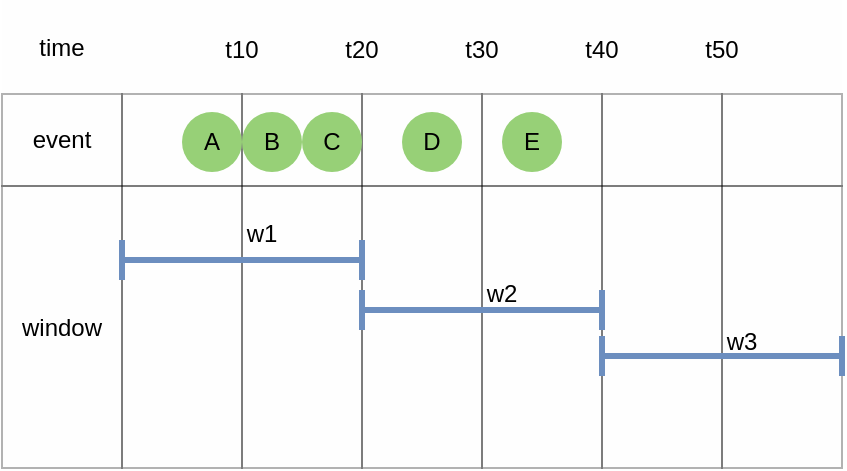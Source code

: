 <mxfile version="24.0.7" type="github">
  <diagram name="페이지-1" id="zxHo8dAMRIaKnlPVU3Zw">
    <mxGraphModel dx="291" dy="554" grid="1" gridSize="10" guides="1" tooltips="1" connect="1" arrows="1" fold="1" page="1" pageScale="1" pageWidth="1169" pageHeight="827" math="0" shadow="0">
      <root>
        <mxCell id="0" />
        <mxCell id="1" parent="0" />
        <mxCell id="ijiTlRfQKdgjUDKiYLmM-1" value="" style="childLayout=tableLayout;recursiveResize=0;shadow=0;fillColor=#f5f5f5;strokeColor=none;opacity=10;fontColor=#333333;" parent="1" vertex="1">
          <mxGeometry x="190" y="360" width="420" height="234" as="geometry" />
        </mxCell>
        <mxCell id="ijiTlRfQKdgjUDKiYLmM-2" value="" style="shape=tableRow;horizontal=0;startSize=0;swimlaneHead=0;swimlaneBody=0;top=0;left=0;bottom=0;right=0;dropTarget=0;collapsible=0;recursiveResize=0;expand=0;fontStyle=0;fillColor=none;strokeColor=inherit;opacity=0;" parent="ijiTlRfQKdgjUDKiYLmM-1" vertex="1">
          <mxGeometry width="420" height="47" as="geometry" />
        </mxCell>
        <mxCell id="ijiTlRfQKdgjUDKiYLmM-3" value="time" style="connectable=0;recursiveResize=0;strokeColor=inherit;fillColor=none;align=center;whiteSpace=wrap;html=1;opacity=30;" parent="ijiTlRfQKdgjUDKiYLmM-2" vertex="1">
          <mxGeometry width="60" height="47" as="geometry">
            <mxRectangle width="60" height="47" as="alternateBounds" />
          </mxGeometry>
        </mxCell>
        <mxCell id="ijiTlRfQKdgjUDKiYLmM-4" value="" style="connectable=0;recursiveResize=0;strokeColor=inherit;fillColor=none;align=center;whiteSpace=wrap;html=1;opacity=30;" parent="ijiTlRfQKdgjUDKiYLmM-2" vertex="1">
          <mxGeometry x="60" width="60" height="47" as="geometry">
            <mxRectangle width="60" height="47" as="alternateBounds" />
          </mxGeometry>
        </mxCell>
        <mxCell id="ijiTlRfQKdgjUDKiYLmM-5" value="" style="connectable=0;recursiveResize=0;strokeColor=inherit;fillColor=none;align=center;whiteSpace=wrap;html=1;opacity=30;" parent="ijiTlRfQKdgjUDKiYLmM-2" vertex="1">
          <mxGeometry x="120" width="60" height="47" as="geometry">
            <mxRectangle width="60" height="47" as="alternateBounds" />
          </mxGeometry>
        </mxCell>
        <mxCell id="ijiTlRfQKdgjUDKiYLmM-6" style="connectable=0;recursiveResize=0;strokeColor=inherit;fillColor=none;align=center;whiteSpace=wrap;html=1;opacity=30;" parent="ijiTlRfQKdgjUDKiYLmM-2" vertex="1">
          <mxGeometry x="180" width="60" height="47" as="geometry">
            <mxRectangle width="60" height="47" as="alternateBounds" />
          </mxGeometry>
        </mxCell>
        <mxCell id="ijiTlRfQKdgjUDKiYLmM-7" style="connectable=0;recursiveResize=0;strokeColor=inherit;fillColor=none;align=center;whiteSpace=wrap;html=1;opacity=30;" parent="ijiTlRfQKdgjUDKiYLmM-2" vertex="1">
          <mxGeometry x="240" width="60" height="47" as="geometry">
            <mxRectangle width="60" height="47" as="alternateBounds" />
          </mxGeometry>
        </mxCell>
        <mxCell id="ijiTlRfQKdgjUDKiYLmM-8" style="connectable=0;recursiveResize=0;strokeColor=inherit;fillColor=none;align=center;whiteSpace=wrap;html=1;opacity=30;" parent="ijiTlRfQKdgjUDKiYLmM-2" vertex="1">
          <mxGeometry x="300" width="60" height="47" as="geometry">
            <mxRectangle width="60" height="47" as="alternateBounds" />
          </mxGeometry>
        </mxCell>
        <mxCell id="g7n3F_-YEqDbJ6Gn5TJP-12" style="connectable=0;recursiveResize=0;strokeColor=inherit;fillColor=none;align=center;whiteSpace=wrap;html=1;opacity=30;" vertex="1" parent="ijiTlRfQKdgjUDKiYLmM-2">
          <mxGeometry x="360" width="60" height="47" as="geometry">
            <mxRectangle width="60" height="47" as="alternateBounds" />
          </mxGeometry>
        </mxCell>
        <mxCell id="ijiTlRfQKdgjUDKiYLmM-12" style="shape=tableRow;horizontal=0;startSize=0;swimlaneHead=0;swimlaneBody=0;top=0;left=0;bottom=0;right=0;dropTarget=0;collapsible=0;recursiveResize=0;expand=0;fontStyle=0;fillColor=none;strokeColor=default;opacity=30;" parent="ijiTlRfQKdgjUDKiYLmM-1" vertex="1">
          <mxGeometry y="47" width="420" height="46" as="geometry" />
        </mxCell>
        <mxCell id="ijiTlRfQKdgjUDKiYLmM-13" value="event" style="connectable=0;recursiveResize=0;strokeColor=inherit;fillColor=none;align=center;whiteSpace=wrap;html=1;opacity=30;" parent="ijiTlRfQKdgjUDKiYLmM-12" vertex="1">
          <mxGeometry width="60" height="46" as="geometry">
            <mxRectangle width="60" height="46" as="alternateBounds" />
          </mxGeometry>
        </mxCell>
        <mxCell id="ijiTlRfQKdgjUDKiYLmM-14" value="" style="connectable=0;recursiveResize=0;strokeColor=default;fillColor=none;align=center;whiteSpace=wrap;html=1;opacity=30;" parent="ijiTlRfQKdgjUDKiYLmM-12" vertex="1">
          <mxGeometry x="60" width="60" height="46" as="geometry">
            <mxRectangle width="60" height="46" as="alternateBounds" />
          </mxGeometry>
        </mxCell>
        <mxCell id="ijiTlRfQKdgjUDKiYLmM-15" value="" style="connectable=0;recursiveResize=0;strokeColor=default;fillColor=none;align=center;whiteSpace=wrap;html=1;opacity=30;" parent="ijiTlRfQKdgjUDKiYLmM-12" vertex="1">
          <mxGeometry x="120" width="60" height="46" as="geometry">
            <mxRectangle width="60" height="46" as="alternateBounds" />
          </mxGeometry>
        </mxCell>
        <mxCell id="ijiTlRfQKdgjUDKiYLmM-16" style="connectable=0;recursiveResize=0;strokeColor=default;fillColor=none;align=center;whiteSpace=wrap;html=1;opacity=30;" parent="ijiTlRfQKdgjUDKiYLmM-12" vertex="1">
          <mxGeometry x="180" width="60" height="46" as="geometry">
            <mxRectangle width="60" height="46" as="alternateBounds" />
          </mxGeometry>
        </mxCell>
        <mxCell id="ijiTlRfQKdgjUDKiYLmM-17" style="connectable=0;recursiveResize=0;strokeColor=default;fillColor=none;align=center;whiteSpace=wrap;html=1;opacity=30;" parent="ijiTlRfQKdgjUDKiYLmM-12" vertex="1">
          <mxGeometry x="240" width="60" height="46" as="geometry">
            <mxRectangle width="60" height="46" as="alternateBounds" />
          </mxGeometry>
        </mxCell>
        <mxCell id="ijiTlRfQKdgjUDKiYLmM-18" style="connectable=0;recursiveResize=0;strokeColor=default;fillColor=none;align=center;whiteSpace=wrap;html=1;opacity=30;" parent="ijiTlRfQKdgjUDKiYLmM-12" vertex="1">
          <mxGeometry x="300" width="60" height="46" as="geometry">
            <mxRectangle width="60" height="46" as="alternateBounds" />
          </mxGeometry>
        </mxCell>
        <mxCell id="g7n3F_-YEqDbJ6Gn5TJP-13" style="connectable=0;recursiveResize=0;strokeColor=default;fillColor=none;align=center;whiteSpace=wrap;html=1;opacity=30;" vertex="1" parent="ijiTlRfQKdgjUDKiYLmM-12">
          <mxGeometry x="360" width="60" height="46" as="geometry">
            <mxRectangle width="60" height="46" as="alternateBounds" />
          </mxGeometry>
        </mxCell>
        <mxCell id="ijiTlRfQKdgjUDKiYLmM-22" style="shape=tableRow;horizontal=0;startSize=0;swimlaneHead=0;swimlaneBody=0;top=0;left=0;bottom=0;right=0;dropTarget=0;collapsible=0;recursiveResize=0;expand=0;fontStyle=0;fillColor=none;strokeColor=default;opacity=30;" parent="ijiTlRfQKdgjUDKiYLmM-1" vertex="1">
          <mxGeometry y="93" width="420" height="47" as="geometry" />
        </mxCell>
        <mxCell id="ijiTlRfQKdgjUDKiYLmM-23" value="window" style="connectable=0;recursiveResize=0;strokeColor=inherit;fillColor=none;align=center;whiteSpace=wrap;html=1;opacity=30;rowspan=3;colspan=1;" parent="ijiTlRfQKdgjUDKiYLmM-22" vertex="1">
          <mxGeometry width="60" height="141" as="geometry">
            <mxRectangle width="60" height="47" as="alternateBounds" />
          </mxGeometry>
        </mxCell>
        <mxCell id="ijiTlRfQKdgjUDKiYLmM-24" value="" style="connectable=0;recursiveResize=0;strokeColor=default;fillColor=none;align=center;whiteSpace=wrap;html=1;opacity=30;rowspan=3;colspan=1;" parent="ijiTlRfQKdgjUDKiYLmM-22" vertex="1">
          <mxGeometry x="60" width="60" height="141" as="geometry">
            <mxRectangle width="60" height="47" as="alternateBounds" />
          </mxGeometry>
        </mxCell>
        <mxCell id="ijiTlRfQKdgjUDKiYLmM-25" value="" style="connectable=0;recursiveResize=0;strokeColor=default;fillColor=none;align=center;whiteSpace=wrap;html=1;opacity=30;rowspan=3;colspan=1;" parent="ijiTlRfQKdgjUDKiYLmM-22" vertex="1">
          <mxGeometry x="120" width="60" height="141" as="geometry">
            <mxRectangle width="60" height="47" as="alternateBounds" />
          </mxGeometry>
        </mxCell>
        <mxCell id="ijiTlRfQKdgjUDKiYLmM-26" style="connectable=0;recursiveResize=0;strokeColor=default;fillColor=none;align=center;whiteSpace=wrap;html=1;opacity=30;rowspan=3;colspan=1;" parent="ijiTlRfQKdgjUDKiYLmM-22" vertex="1">
          <mxGeometry x="180" width="60" height="141" as="geometry">
            <mxRectangle width="60" height="47" as="alternateBounds" />
          </mxGeometry>
        </mxCell>
        <mxCell id="ijiTlRfQKdgjUDKiYLmM-27" style="connectable=0;recursiveResize=0;strokeColor=default;fillColor=none;align=center;whiteSpace=wrap;html=1;opacity=30;rowspan=3;colspan=1;" parent="ijiTlRfQKdgjUDKiYLmM-22" vertex="1">
          <mxGeometry x="240" width="60" height="141" as="geometry">
            <mxRectangle width="60" height="47" as="alternateBounds" />
          </mxGeometry>
        </mxCell>
        <mxCell id="ijiTlRfQKdgjUDKiYLmM-28" style="connectable=0;recursiveResize=0;strokeColor=default;fillColor=none;align=center;whiteSpace=wrap;html=1;opacity=30;rowspan=3;colspan=1;" parent="ijiTlRfQKdgjUDKiYLmM-22" vertex="1">
          <mxGeometry x="300" width="60" height="141" as="geometry">
            <mxRectangle width="60" height="47" as="alternateBounds" />
          </mxGeometry>
        </mxCell>
        <mxCell id="g7n3F_-YEqDbJ6Gn5TJP-14" style="connectable=0;recursiveResize=0;strokeColor=default;fillColor=none;align=center;whiteSpace=wrap;html=1;opacity=30;rowspan=3;colspan=1;" vertex="1" parent="ijiTlRfQKdgjUDKiYLmM-22">
          <mxGeometry x="360" width="60" height="141" as="geometry">
            <mxRectangle width="60" height="47" as="alternateBounds" />
          </mxGeometry>
        </mxCell>
        <mxCell id="ijiTlRfQKdgjUDKiYLmM-32" style="shape=tableRow;horizontal=0;startSize=0;swimlaneHead=0;swimlaneBody=0;top=0;left=0;bottom=0;right=0;dropTarget=0;collapsible=0;recursiveResize=0;expand=0;fontStyle=0;fillColor=none;strokeColor=default;opacity=30;" parent="ijiTlRfQKdgjUDKiYLmM-1" vertex="1">
          <mxGeometry y="140" width="420" height="47" as="geometry" />
        </mxCell>
        <mxCell id="ijiTlRfQKdgjUDKiYLmM-33" style="connectable=0;recursiveResize=0;strokeColor=inherit;fillColor=none;align=center;whiteSpace=wrap;html=1;opacity=30;" parent="ijiTlRfQKdgjUDKiYLmM-32" vertex="1" visible="0">
          <mxGeometry width="60" height="47" as="geometry">
            <mxRectangle width="60" height="47" as="alternateBounds" />
          </mxGeometry>
        </mxCell>
        <mxCell id="ijiTlRfQKdgjUDKiYLmM-34" style="connectable=0;recursiveResize=0;strokeColor=default;fillColor=none;align=center;whiteSpace=wrap;html=1;opacity=30;" parent="ijiTlRfQKdgjUDKiYLmM-32" vertex="1" visible="0">
          <mxGeometry x="60" width="60" height="47" as="geometry">
            <mxRectangle width="60" height="47" as="alternateBounds" />
          </mxGeometry>
        </mxCell>
        <mxCell id="ijiTlRfQKdgjUDKiYLmM-35" style="connectable=0;recursiveResize=0;strokeColor=default;fillColor=none;align=center;whiteSpace=wrap;html=1;opacity=30;" parent="ijiTlRfQKdgjUDKiYLmM-32" vertex="1" visible="0">
          <mxGeometry x="120" width="60" height="47" as="geometry">
            <mxRectangle width="60" height="47" as="alternateBounds" />
          </mxGeometry>
        </mxCell>
        <mxCell id="ijiTlRfQKdgjUDKiYLmM-36" style="connectable=0;recursiveResize=0;strokeColor=default;fillColor=none;align=center;whiteSpace=wrap;html=1;opacity=30;" parent="ijiTlRfQKdgjUDKiYLmM-32" vertex="1" visible="0">
          <mxGeometry x="180" width="60" height="47" as="geometry">
            <mxRectangle width="60" height="47" as="alternateBounds" />
          </mxGeometry>
        </mxCell>
        <mxCell id="ijiTlRfQKdgjUDKiYLmM-37" style="connectable=0;recursiveResize=0;strokeColor=default;fillColor=none;align=center;whiteSpace=wrap;html=1;opacity=30;" parent="ijiTlRfQKdgjUDKiYLmM-32" vertex="1" visible="0">
          <mxGeometry x="240" width="60" height="47" as="geometry">
            <mxRectangle width="60" height="47" as="alternateBounds" />
          </mxGeometry>
        </mxCell>
        <mxCell id="ijiTlRfQKdgjUDKiYLmM-38" style="connectable=0;recursiveResize=0;strokeColor=default;fillColor=none;align=center;whiteSpace=wrap;html=1;opacity=30;" parent="ijiTlRfQKdgjUDKiYLmM-32" vertex="1" visible="0">
          <mxGeometry x="300" width="60" height="47" as="geometry">
            <mxRectangle width="60" height="47" as="alternateBounds" />
          </mxGeometry>
        </mxCell>
        <mxCell id="g7n3F_-YEqDbJ6Gn5TJP-15" style="connectable=0;recursiveResize=0;strokeColor=default;fillColor=none;align=center;whiteSpace=wrap;html=1;opacity=30;" vertex="1" visible="0" parent="ijiTlRfQKdgjUDKiYLmM-32">
          <mxGeometry x="360" width="60" height="47" as="geometry">
            <mxRectangle width="60" height="47" as="alternateBounds" />
          </mxGeometry>
        </mxCell>
        <mxCell id="ijiTlRfQKdgjUDKiYLmM-42" style="shape=tableRow;horizontal=0;startSize=0;swimlaneHead=0;swimlaneBody=0;top=0;left=0;bottom=0;right=0;dropTarget=0;collapsible=0;recursiveResize=0;expand=0;fontStyle=0;fillColor=none;strokeColor=default;opacity=30;" parent="ijiTlRfQKdgjUDKiYLmM-1" vertex="1">
          <mxGeometry y="187" width="420" height="47" as="geometry" />
        </mxCell>
        <mxCell id="ijiTlRfQKdgjUDKiYLmM-43" style="connectable=0;recursiveResize=0;strokeColor=inherit;fillColor=none;align=center;whiteSpace=wrap;html=1;opacity=30;" parent="ijiTlRfQKdgjUDKiYLmM-42" vertex="1" visible="0">
          <mxGeometry width="60" height="47" as="geometry">
            <mxRectangle width="60" height="47" as="alternateBounds" />
          </mxGeometry>
        </mxCell>
        <mxCell id="ijiTlRfQKdgjUDKiYLmM-44" style="connectable=0;recursiveResize=0;strokeColor=default;fillColor=none;align=center;whiteSpace=wrap;html=1;opacity=30;" parent="ijiTlRfQKdgjUDKiYLmM-42" vertex="1" visible="0">
          <mxGeometry x="60" width="60" height="47" as="geometry">
            <mxRectangle width="60" height="47" as="alternateBounds" />
          </mxGeometry>
        </mxCell>
        <mxCell id="ijiTlRfQKdgjUDKiYLmM-45" style="connectable=0;recursiveResize=0;strokeColor=default;fillColor=none;align=center;whiteSpace=wrap;html=1;opacity=30;" parent="ijiTlRfQKdgjUDKiYLmM-42" vertex="1" visible="0">
          <mxGeometry x="120" width="60" height="47" as="geometry">
            <mxRectangle width="60" height="47" as="alternateBounds" />
          </mxGeometry>
        </mxCell>
        <mxCell id="ijiTlRfQKdgjUDKiYLmM-46" style="connectable=0;recursiveResize=0;strokeColor=default;fillColor=none;align=center;whiteSpace=wrap;html=1;opacity=30;" parent="ijiTlRfQKdgjUDKiYLmM-42" vertex="1" visible="0">
          <mxGeometry x="180" width="60" height="47" as="geometry">
            <mxRectangle width="60" height="47" as="alternateBounds" />
          </mxGeometry>
        </mxCell>
        <mxCell id="ijiTlRfQKdgjUDKiYLmM-47" style="connectable=0;recursiveResize=0;strokeColor=default;fillColor=none;align=center;whiteSpace=wrap;html=1;opacity=30;" parent="ijiTlRfQKdgjUDKiYLmM-42" vertex="1" visible="0">
          <mxGeometry x="240" width="60" height="47" as="geometry">
            <mxRectangle width="60" height="47" as="alternateBounds" />
          </mxGeometry>
        </mxCell>
        <mxCell id="ijiTlRfQKdgjUDKiYLmM-48" style="connectable=0;recursiveResize=0;strokeColor=default;fillColor=none;align=center;whiteSpace=wrap;html=1;opacity=30;" parent="ijiTlRfQKdgjUDKiYLmM-42" vertex="1" visible="0">
          <mxGeometry x="300" width="60" height="47" as="geometry">
            <mxRectangle width="60" height="47" as="alternateBounds" />
          </mxGeometry>
        </mxCell>
        <mxCell id="g7n3F_-YEqDbJ6Gn5TJP-16" style="connectable=0;recursiveResize=0;strokeColor=default;fillColor=none;align=center;whiteSpace=wrap;html=1;opacity=30;" vertex="1" visible="0" parent="ijiTlRfQKdgjUDKiYLmM-42">
          <mxGeometry x="360" width="60" height="47" as="geometry">
            <mxRectangle width="60" height="47" as="alternateBounds" />
          </mxGeometry>
        </mxCell>
        <mxCell id="ijiTlRfQKdgjUDKiYLmM-52" value="t10" style="text;html=1;align=center;verticalAlign=middle;whiteSpace=wrap;rounded=0;opacity=30;strokeColor=none;" parent="1" vertex="1">
          <mxGeometry x="280" y="370" width="60" height="30" as="geometry" />
        </mxCell>
        <mxCell id="ijiTlRfQKdgjUDKiYLmM-53" value="t20" style="text;html=1;align=center;verticalAlign=middle;whiteSpace=wrap;rounded=0;opacity=30;strokeColor=none;" parent="1" vertex="1">
          <mxGeometry x="340" y="370" width="60" height="30" as="geometry" />
        </mxCell>
        <mxCell id="ijiTlRfQKdgjUDKiYLmM-54" value="t30" style="text;html=1;align=center;verticalAlign=middle;whiteSpace=wrap;rounded=0;opacity=30;strokeColor=none;" parent="1" vertex="1">
          <mxGeometry x="400" y="370" width="60" height="30" as="geometry" />
        </mxCell>
        <mxCell id="ijiTlRfQKdgjUDKiYLmM-55" value="t40" style="text;html=1;align=center;verticalAlign=middle;whiteSpace=wrap;rounded=0;opacity=30;strokeColor=none;" parent="1" vertex="1">
          <mxGeometry x="460" y="370" width="60" height="30" as="geometry" />
        </mxCell>
        <mxCell id="ijiTlRfQKdgjUDKiYLmM-56" value="t50" style="text;html=1;align=center;verticalAlign=middle;whiteSpace=wrap;rounded=0;opacity=30;strokeColor=none;" parent="1" vertex="1">
          <mxGeometry x="520" y="370" width="60" height="30" as="geometry" />
        </mxCell>
        <mxCell id="ijiTlRfQKdgjUDKiYLmM-58" value="A" style="ellipse;whiteSpace=wrap;html=1;fillColor=#97D077;strokeColor=none;" parent="1" vertex="1">
          <mxGeometry x="280" y="416" width="30" height="30" as="geometry" />
        </mxCell>
        <mxCell id="ijiTlRfQKdgjUDKiYLmM-59" value="B" style="ellipse;whiteSpace=wrap;html=1;fillColor=#97D077;strokeColor=none;" parent="1" vertex="1">
          <mxGeometry x="310" y="416" width="30" height="30" as="geometry" />
        </mxCell>
        <mxCell id="ijiTlRfQKdgjUDKiYLmM-60" value="C" style="ellipse;whiteSpace=wrap;html=1;fillColor=#97D077;strokeColor=none;" parent="1" vertex="1">
          <mxGeometry x="340" y="416" width="30" height="30" as="geometry" />
        </mxCell>
        <mxCell id="ijiTlRfQKdgjUDKiYLmM-61" value="" style="shape=crossbar;whiteSpace=wrap;html=1;rounded=1;strokeWidth=3;fillColor=#dae8fc;strokeColor=#6c8ebf;" parent="1" vertex="1">
          <mxGeometry x="370" y="505" width="120" height="20" as="geometry" />
        </mxCell>
        <mxCell id="ijiTlRfQKdgjUDKiYLmM-62" value="w2" style="text;html=1;align=center;verticalAlign=middle;whiteSpace=wrap;rounded=0;" parent="1" vertex="1">
          <mxGeometry x="410" y="492" width="60" height="30" as="geometry" />
        </mxCell>
        <mxCell id="ijiTlRfQKdgjUDKiYLmM-73" value="D" style="ellipse;whiteSpace=wrap;html=1;fillColor=#97D077;strokeColor=none;" parent="1" vertex="1">
          <mxGeometry x="390" y="416" width="30" height="30" as="geometry" />
        </mxCell>
        <mxCell id="ijiTlRfQKdgjUDKiYLmM-74" value="E" style="ellipse;whiteSpace=wrap;html=1;fillColor=#97D077;strokeColor=none;" parent="1" vertex="1">
          <mxGeometry x="440" y="416" width="30" height="30" as="geometry" />
        </mxCell>
        <mxCell id="ijiTlRfQKdgjUDKiYLmM-75" value="" style="shape=crossbar;whiteSpace=wrap;html=1;rounded=1;strokeWidth=3;fillColor=#dae8fc;strokeColor=#6c8ebf;" parent="1" vertex="1">
          <mxGeometry x="250" y="480" width="120" height="20" as="geometry" />
        </mxCell>
        <mxCell id="ijiTlRfQKdgjUDKiYLmM-76" value="w1" style="text;html=1;align=center;verticalAlign=middle;whiteSpace=wrap;rounded=0;" parent="1" vertex="1">
          <mxGeometry x="290" y="462" width="60" height="30" as="geometry" />
        </mxCell>
        <mxCell id="g7n3F_-YEqDbJ6Gn5TJP-1" value="" style="shape=crossbar;whiteSpace=wrap;html=1;rounded=1;strokeWidth=3;fillColor=#dae8fc;strokeColor=#6c8ebf;" vertex="1" parent="1">
          <mxGeometry x="490" y="528" width="120" height="20" as="geometry" />
        </mxCell>
        <mxCell id="g7n3F_-YEqDbJ6Gn5TJP-17" value="w3" style="text;html=1;align=center;verticalAlign=middle;whiteSpace=wrap;rounded=0;" vertex="1" parent="1">
          <mxGeometry x="530" y="516" width="60" height="30" as="geometry" />
        </mxCell>
      </root>
    </mxGraphModel>
  </diagram>
</mxfile>
